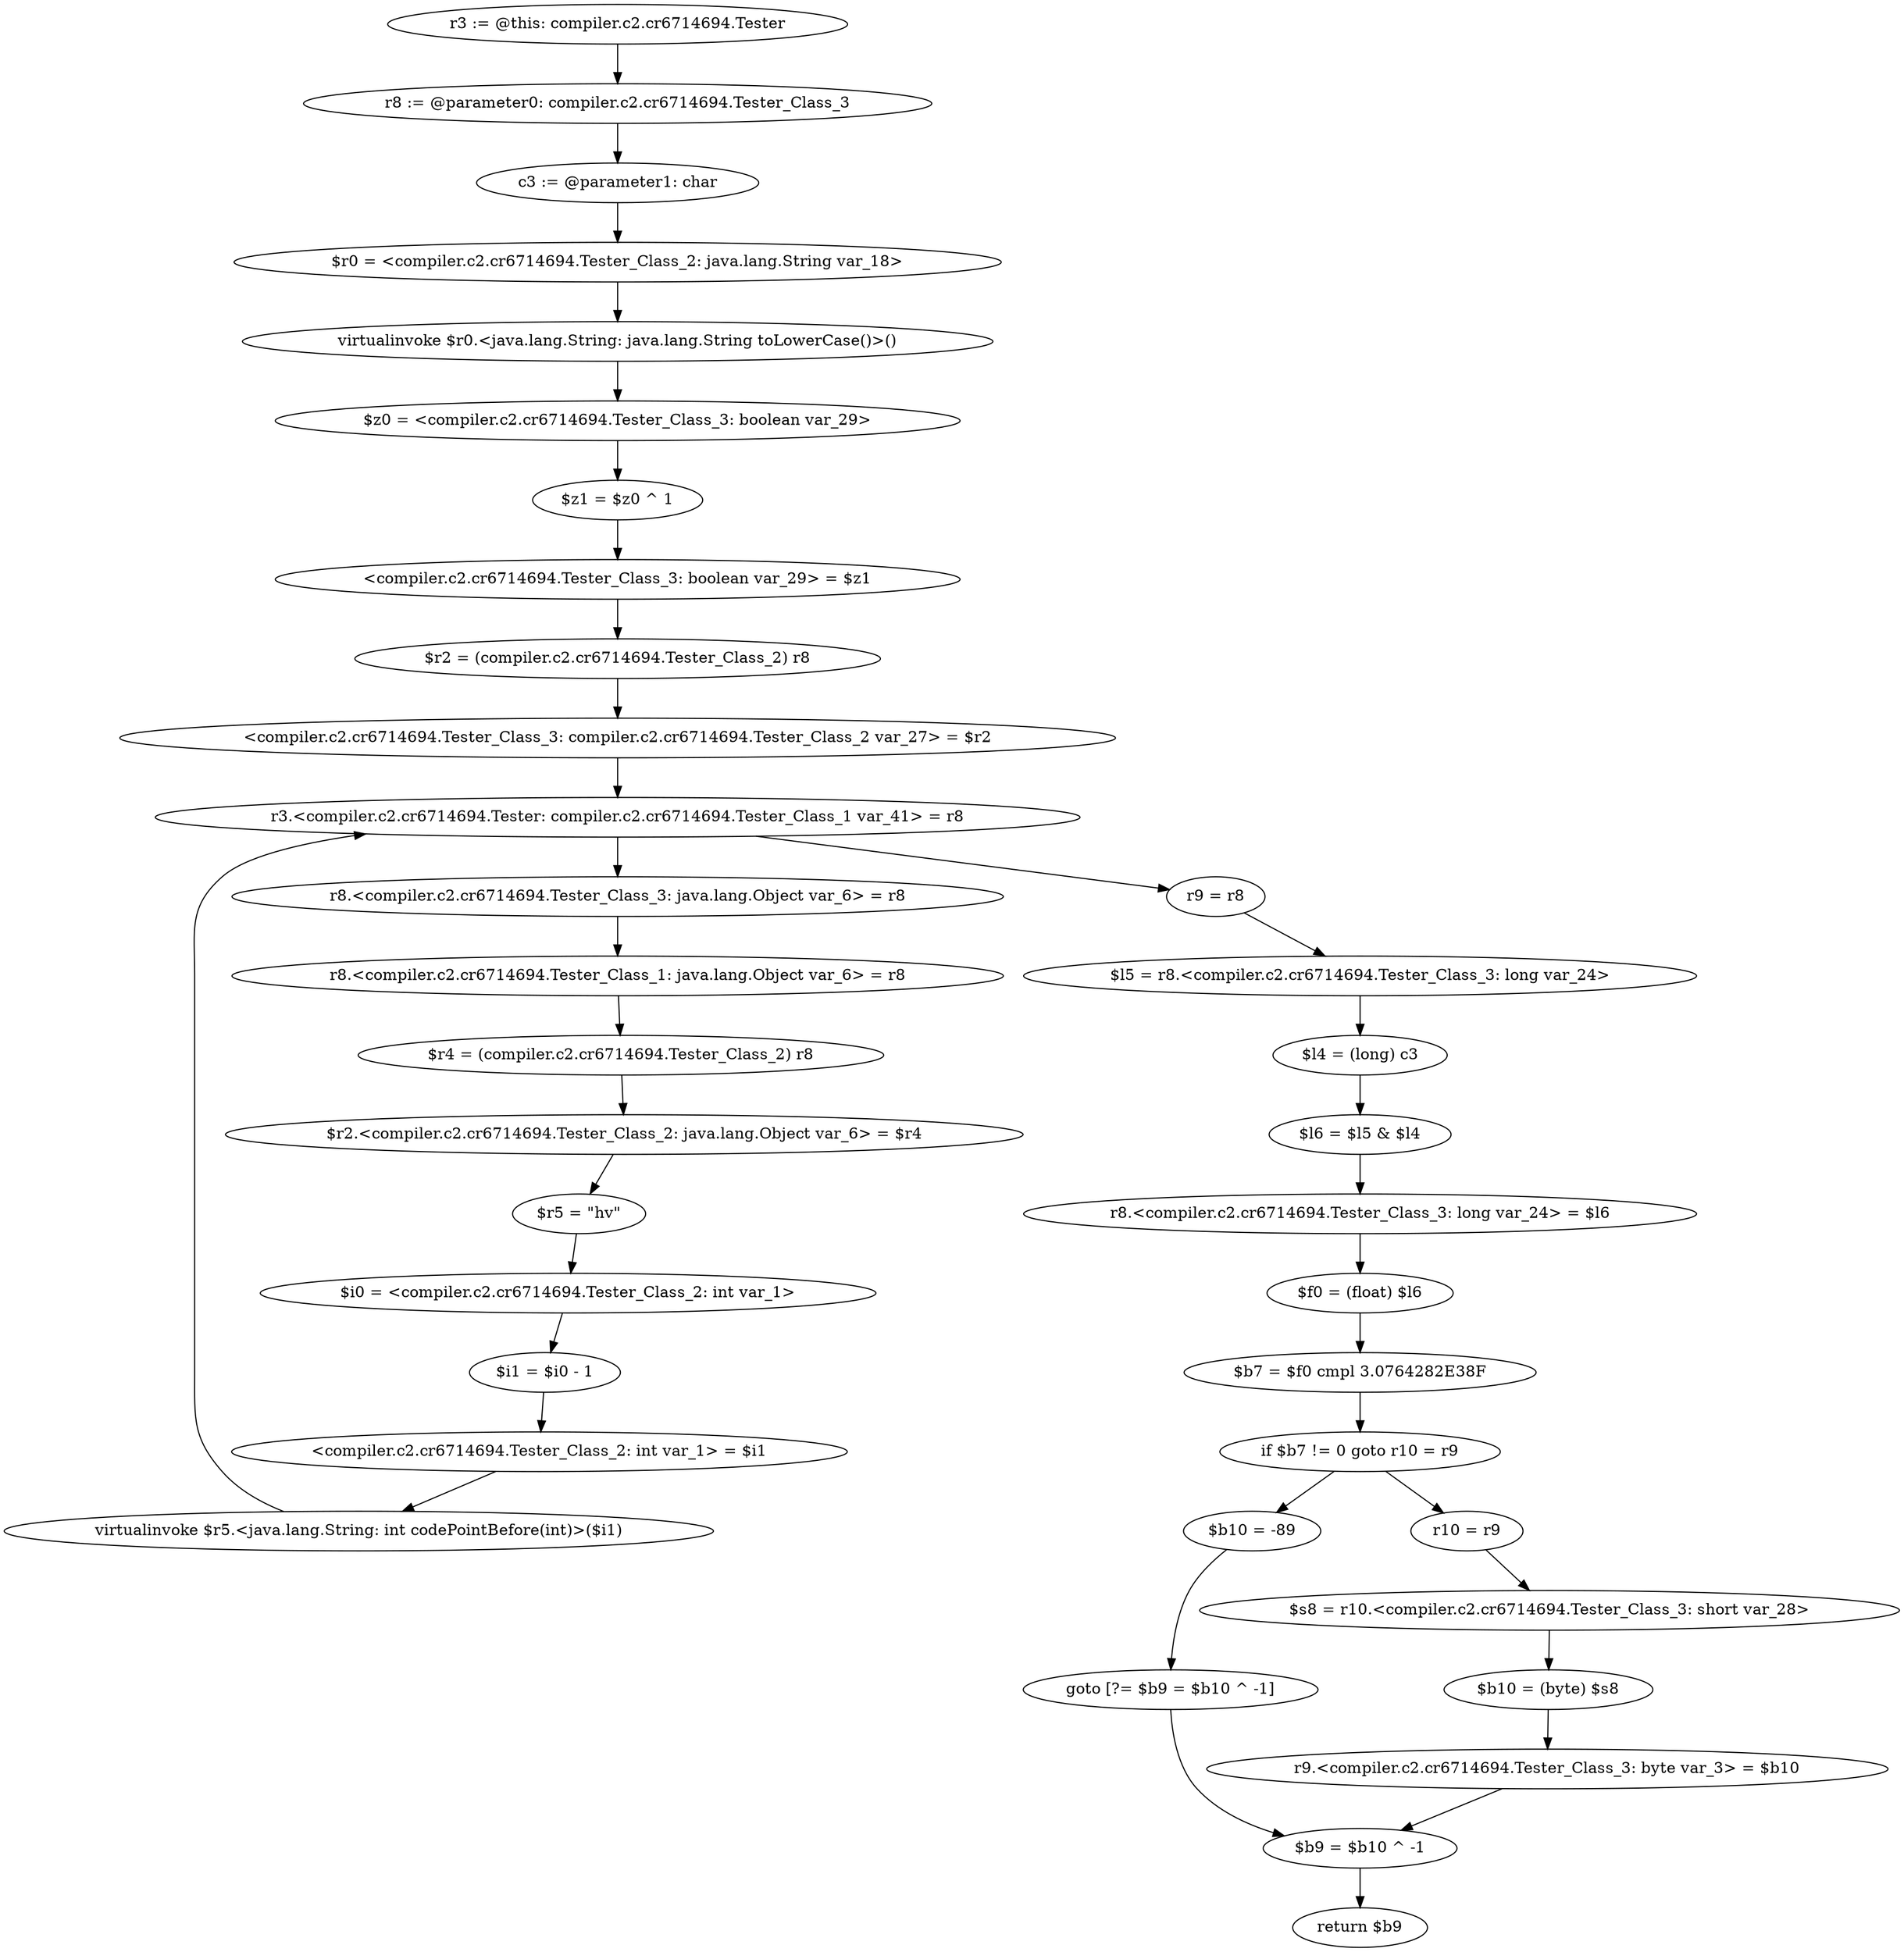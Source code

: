 digraph "unitGraph" {
    "r3 := @this: compiler.c2.cr6714694.Tester"
    "r8 := @parameter0: compiler.c2.cr6714694.Tester_Class_3"
    "c3 := @parameter1: char"
    "$r0 = <compiler.c2.cr6714694.Tester_Class_2: java.lang.String var_18>"
    "virtualinvoke $r0.<java.lang.String: java.lang.String toLowerCase()>()"
    "$z0 = <compiler.c2.cr6714694.Tester_Class_3: boolean var_29>"
    "$z1 = $z0 ^ 1"
    "<compiler.c2.cr6714694.Tester_Class_3: boolean var_29> = $z1"
    "$r2 = (compiler.c2.cr6714694.Tester_Class_2) r8"
    "<compiler.c2.cr6714694.Tester_Class_3: compiler.c2.cr6714694.Tester_Class_2 var_27> = $r2"
    "r3.<compiler.c2.cr6714694.Tester: compiler.c2.cr6714694.Tester_Class_1 var_41> = r8"
    "r8.<compiler.c2.cr6714694.Tester_Class_3: java.lang.Object var_6> = r8"
    "r8.<compiler.c2.cr6714694.Tester_Class_1: java.lang.Object var_6> = r8"
    "$r4 = (compiler.c2.cr6714694.Tester_Class_2) r8"
    "$r2.<compiler.c2.cr6714694.Tester_Class_2: java.lang.Object var_6> = $r4"
    "$r5 = \"hv\""
    "$i0 = <compiler.c2.cr6714694.Tester_Class_2: int var_1>"
    "$i1 = $i0 - 1"
    "<compiler.c2.cr6714694.Tester_Class_2: int var_1> = $i1"
    "virtualinvoke $r5.<java.lang.String: int codePointBefore(int)>($i1)"
    "r9 = r8"
    "$l5 = r8.<compiler.c2.cr6714694.Tester_Class_3: long var_24>"
    "$l4 = (long) c3"
    "$l6 = $l5 & $l4"
    "r8.<compiler.c2.cr6714694.Tester_Class_3: long var_24> = $l6"
    "$f0 = (float) $l6"
    "$b7 = $f0 cmpl 3.0764282E38F"
    "if $b7 != 0 goto r10 = r9"
    "$b10 = -89"
    "goto [?= $b9 = $b10 ^ -1]"
    "r10 = r9"
    "$s8 = r10.<compiler.c2.cr6714694.Tester_Class_3: short var_28>"
    "$b10 = (byte) $s8"
    "r9.<compiler.c2.cr6714694.Tester_Class_3: byte var_3> = $b10"
    "$b9 = $b10 ^ -1"
    "return $b9"
    "r3 := @this: compiler.c2.cr6714694.Tester"->"r8 := @parameter0: compiler.c2.cr6714694.Tester_Class_3";
    "r8 := @parameter0: compiler.c2.cr6714694.Tester_Class_3"->"c3 := @parameter1: char";
    "c3 := @parameter1: char"->"$r0 = <compiler.c2.cr6714694.Tester_Class_2: java.lang.String var_18>";
    "$r0 = <compiler.c2.cr6714694.Tester_Class_2: java.lang.String var_18>"->"virtualinvoke $r0.<java.lang.String: java.lang.String toLowerCase()>()";
    "virtualinvoke $r0.<java.lang.String: java.lang.String toLowerCase()>()"->"$z0 = <compiler.c2.cr6714694.Tester_Class_3: boolean var_29>";
    "$z0 = <compiler.c2.cr6714694.Tester_Class_3: boolean var_29>"->"$z1 = $z0 ^ 1";
    "$z1 = $z0 ^ 1"->"<compiler.c2.cr6714694.Tester_Class_3: boolean var_29> = $z1";
    "<compiler.c2.cr6714694.Tester_Class_3: boolean var_29> = $z1"->"$r2 = (compiler.c2.cr6714694.Tester_Class_2) r8";
    "$r2 = (compiler.c2.cr6714694.Tester_Class_2) r8"->"<compiler.c2.cr6714694.Tester_Class_3: compiler.c2.cr6714694.Tester_Class_2 var_27> = $r2";
    "<compiler.c2.cr6714694.Tester_Class_3: compiler.c2.cr6714694.Tester_Class_2 var_27> = $r2"->"r3.<compiler.c2.cr6714694.Tester: compiler.c2.cr6714694.Tester_Class_1 var_41> = r8";
    "r3.<compiler.c2.cr6714694.Tester: compiler.c2.cr6714694.Tester_Class_1 var_41> = r8"->"r8.<compiler.c2.cr6714694.Tester_Class_3: java.lang.Object var_6> = r8";
    "r8.<compiler.c2.cr6714694.Tester_Class_3: java.lang.Object var_6> = r8"->"r8.<compiler.c2.cr6714694.Tester_Class_1: java.lang.Object var_6> = r8";
    "r8.<compiler.c2.cr6714694.Tester_Class_1: java.lang.Object var_6> = r8"->"$r4 = (compiler.c2.cr6714694.Tester_Class_2) r8";
    "$r4 = (compiler.c2.cr6714694.Tester_Class_2) r8"->"$r2.<compiler.c2.cr6714694.Tester_Class_2: java.lang.Object var_6> = $r4";
    "$r2.<compiler.c2.cr6714694.Tester_Class_2: java.lang.Object var_6> = $r4"->"$r5 = \"hv\"";
    "$r5 = \"hv\""->"$i0 = <compiler.c2.cr6714694.Tester_Class_2: int var_1>";
    "$i0 = <compiler.c2.cr6714694.Tester_Class_2: int var_1>"->"$i1 = $i0 - 1";
    "$i1 = $i0 - 1"->"<compiler.c2.cr6714694.Tester_Class_2: int var_1> = $i1";
    "<compiler.c2.cr6714694.Tester_Class_2: int var_1> = $i1"->"virtualinvoke $r5.<java.lang.String: int codePointBefore(int)>($i1)";
    "virtualinvoke $r5.<java.lang.String: int codePointBefore(int)>($i1)"->"r3.<compiler.c2.cr6714694.Tester: compiler.c2.cr6714694.Tester_Class_1 var_41> = r8";
    "r3.<compiler.c2.cr6714694.Tester: compiler.c2.cr6714694.Tester_Class_1 var_41> = r8"->"r9 = r8";
    "r9 = r8"->"$l5 = r8.<compiler.c2.cr6714694.Tester_Class_3: long var_24>";
    "$l5 = r8.<compiler.c2.cr6714694.Tester_Class_3: long var_24>"->"$l4 = (long) c3";
    "$l4 = (long) c3"->"$l6 = $l5 & $l4";
    "$l6 = $l5 & $l4"->"r8.<compiler.c2.cr6714694.Tester_Class_3: long var_24> = $l6";
    "r8.<compiler.c2.cr6714694.Tester_Class_3: long var_24> = $l6"->"$f0 = (float) $l6";
    "$f0 = (float) $l6"->"$b7 = $f0 cmpl 3.0764282E38F";
    "$b7 = $f0 cmpl 3.0764282E38F"->"if $b7 != 0 goto r10 = r9";
    "if $b7 != 0 goto r10 = r9"->"$b10 = -89";
    "if $b7 != 0 goto r10 = r9"->"r10 = r9";
    "$b10 = -89"->"goto [?= $b9 = $b10 ^ -1]";
    "goto [?= $b9 = $b10 ^ -1]"->"$b9 = $b10 ^ -1";
    "r10 = r9"->"$s8 = r10.<compiler.c2.cr6714694.Tester_Class_3: short var_28>";
    "$s8 = r10.<compiler.c2.cr6714694.Tester_Class_3: short var_28>"->"$b10 = (byte) $s8";
    "$b10 = (byte) $s8"->"r9.<compiler.c2.cr6714694.Tester_Class_3: byte var_3> = $b10";
    "r9.<compiler.c2.cr6714694.Tester_Class_3: byte var_3> = $b10"->"$b9 = $b10 ^ -1";
    "$b9 = $b10 ^ -1"->"return $b9";
}
